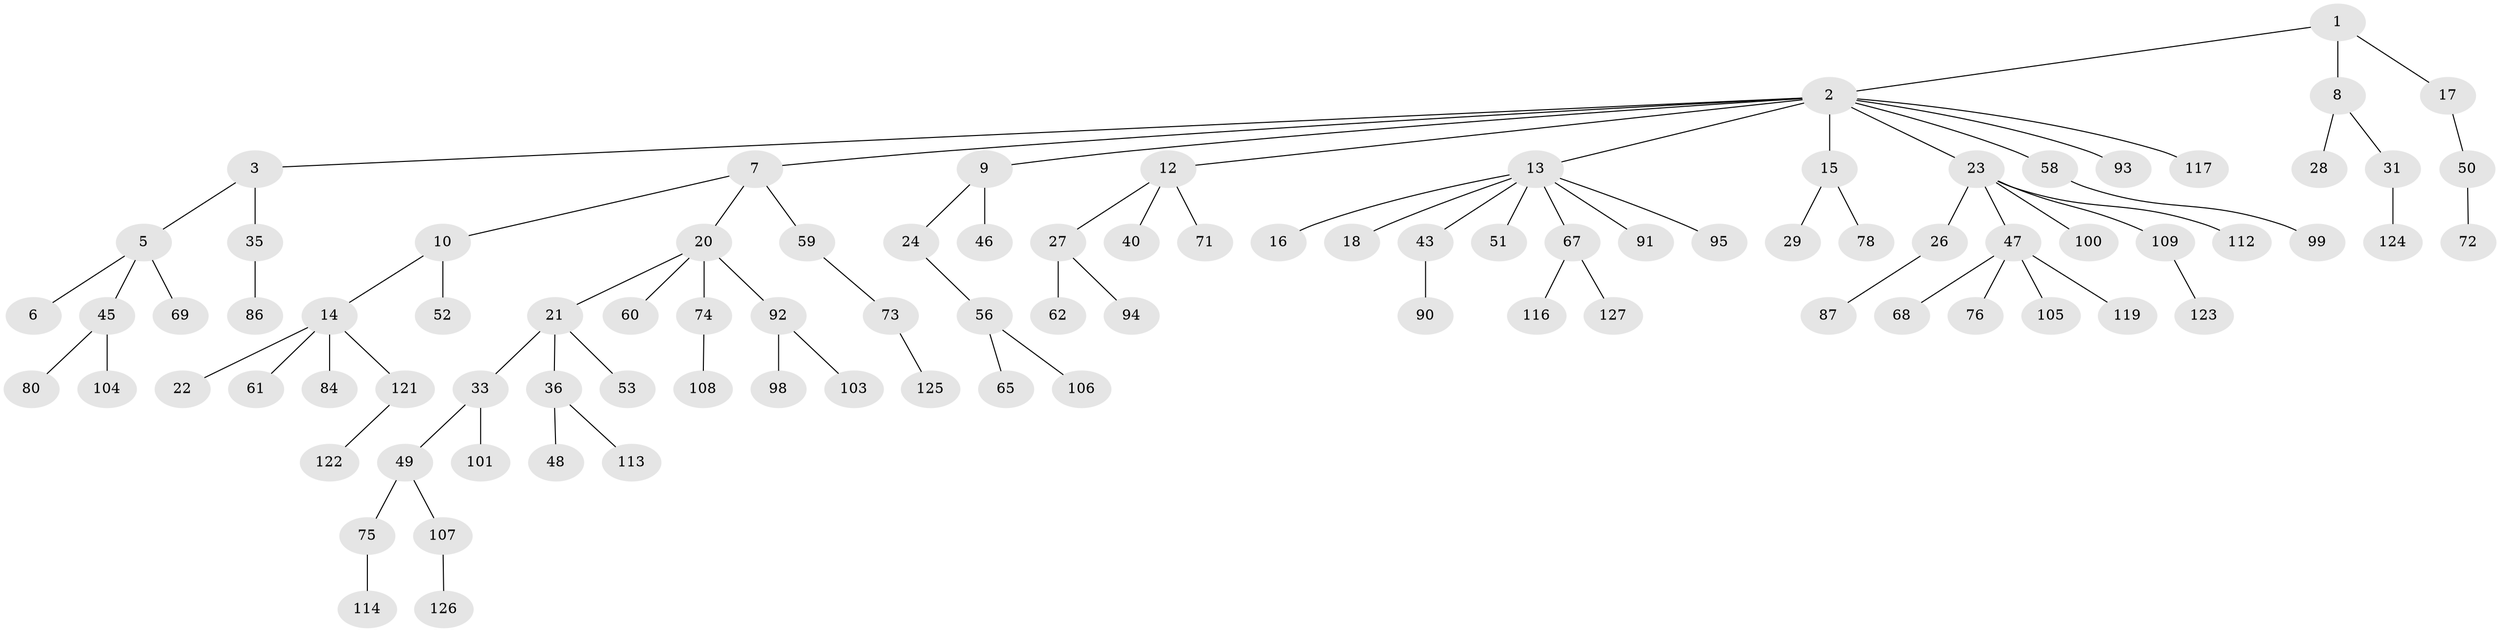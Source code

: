 // original degree distribution, {3: 0.1171875, 9: 0.0078125, 4: 0.0625, 5: 0.046875, 1: 0.4921875, 2: 0.265625, 7: 0.0078125}
// Generated by graph-tools (version 1.1) at 2025/42/03/06/25 10:42:06]
// undirected, 91 vertices, 90 edges
graph export_dot {
graph [start="1"]
  node [color=gray90,style=filled];
  1;
  2 [super="+4"];
  3;
  5 [super="+66"];
  6;
  7 [super="+77"];
  8 [super="+83"];
  9 [super="+37"];
  10 [super="+11"];
  12 [super="+19"];
  13 [super="+34"];
  14 [super="+38"];
  15 [super="+79"];
  16;
  17 [super="+88"];
  18;
  20 [super="+25"];
  21 [super="+32"];
  22;
  23 [super="+63"];
  24 [super="+42"];
  26 [super="+70"];
  27 [super="+30"];
  28 [super="+39"];
  29;
  31 [super="+82"];
  33;
  35 [super="+41"];
  36 [super="+44"];
  40;
  43 [super="+81"];
  45 [super="+55"];
  46 [super="+111"];
  47 [super="+57"];
  48 [super="+96"];
  49 [super="+102"];
  50;
  51;
  52;
  53 [super="+54"];
  56 [super="+85"];
  58 [super="+118"];
  59 [super="+64"];
  60;
  61 [super="+97"];
  62;
  65;
  67 [super="+89"];
  68;
  69;
  71;
  72;
  73;
  74;
  75;
  76;
  78;
  80;
  84 [super="+110"];
  86;
  87;
  90;
  91;
  92;
  93;
  94;
  95;
  98;
  99;
  100 [super="+115"];
  101;
  103;
  104;
  105;
  106;
  107 [super="+120"];
  108;
  109;
  112;
  113;
  114;
  116;
  117;
  119;
  121;
  122;
  123 [super="+128"];
  124;
  125;
  126;
  127;
  1 -- 2;
  1 -- 8;
  1 -- 17;
  2 -- 3;
  2 -- 7;
  2 -- 9;
  2 -- 23;
  2 -- 58;
  2 -- 93;
  2 -- 117;
  2 -- 12;
  2 -- 13;
  2 -- 15;
  3 -- 5;
  3 -- 35;
  5 -- 6;
  5 -- 45;
  5 -- 69;
  7 -- 10;
  7 -- 20;
  7 -- 59;
  8 -- 28;
  8 -- 31;
  9 -- 24;
  9 -- 46;
  10 -- 52;
  10 -- 14;
  12 -- 27;
  12 -- 40;
  12 -- 71;
  13 -- 16;
  13 -- 18;
  13 -- 67;
  13 -- 91;
  13 -- 95;
  13 -- 43;
  13 -- 51;
  14 -- 22;
  14 -- 84;
  14 -- 121;
  14 -- 61;
  15 -- 29;
  15 -- 78;
  17 -- 50;
  20 -- 21;
  20 -- 60;
  20 -- 74;
  20 -- 92;
  21 -- 33;
  21 -- 36;
  21 -- 53;
  23 -- 26;
  23 -- 47;
  23 -- 112;
  23 -- 100;
  23 -- 109;
  24 -- 56;
  26 -- 87;
  27 -- 62;
  27 -- 94;
  31 -- 124;
  33 -- 49;
  33 -- 101;
  35 -- 86;
  36 -- 48;
  36 -- 113;
  43 -- 90;
  45 -- 80;
  45 -- 104;
  47 -- 68;
  47 -- 119;
  47 -- 105;
  47 -- 76;
  49 -- 75;
  49 -- 107;
  50 -- 72;
  56 -- 65;
  56 -- 106;
  58 -- 99;
  59 -- 73;
  67 -- 116;
  67 -- 127;
  73 -- 125;
  74 -- 108;
  75 -- 114;
  92 -- 98;
  92 -- 103;
  107 -- 126;
  109 -- 123;
  121 -- 122;
}
